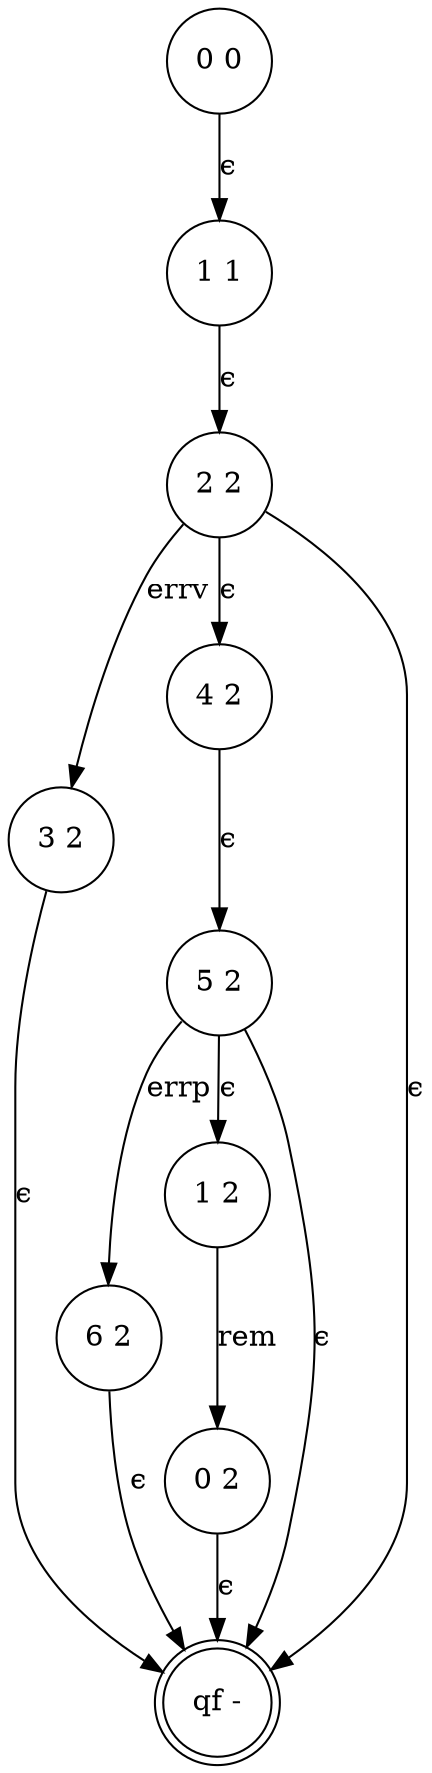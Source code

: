 digraph 1 {
	"1 1" [shape=circle]
	"2 2" [shape=circle]
	"3 2" [shape=circle]
	"4 2" [shape=circle]
	"5 2" [shape=circle]
	"6 2" [shape=circle]
	"1 2" [shape=circle]
	"0 2" [shape=circle]
	"qf -" [shape=doublecircle]
	"0 0" [shape=circle]
	"0 0" -> "1 1" [label="ϵ"]
	"1 1" -> "2 2" [label="ϵ"]
	"2 2" -> "3 2" [label=errv]
	"2 2" -> "4 2" [label="ϵ"]
	"4 2" -> "5 2" [label="ϵ"]
	"5 2" -> "6 2" [label=errp]
	"5 2" -> "1 2" [label="ϵ"]
	"1 2" -> "0 2" [label=rem]
	"2 2" -> "qf -" [label="ϵ"]
	"3 2" -> "qf -" [label="ϵ"]
	"5 2" -> "qf -" [label="ϵ"]
	"6 2" -> "qf -" [label="ϵ"]
	"0 2" -> "qf -" [label="ϵ"]
}
